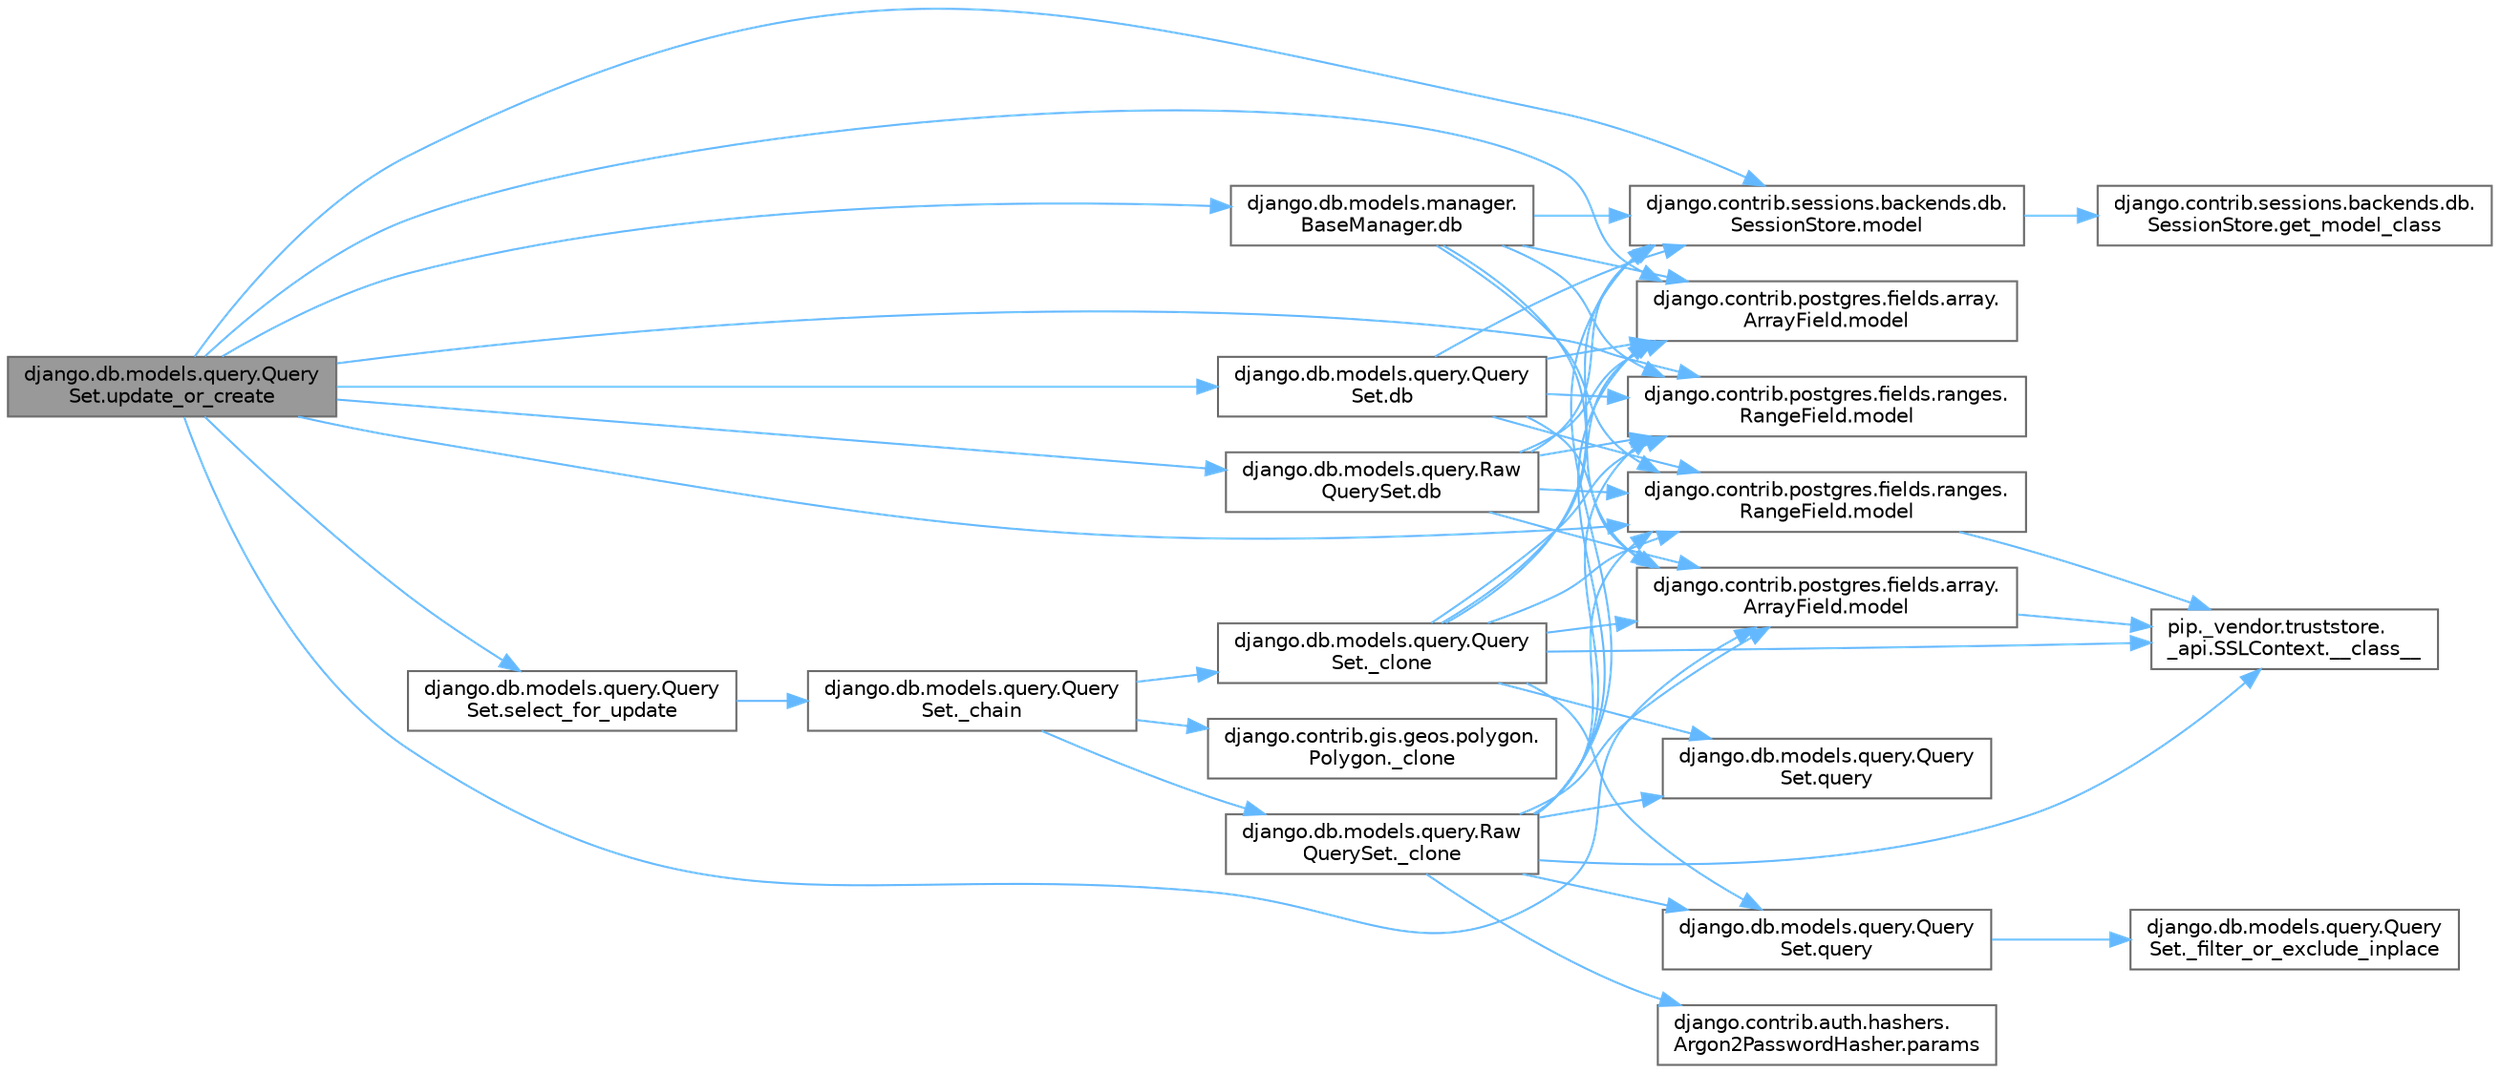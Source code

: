 digraph "django.db.models.query.QuerySet.update_or_create"
{
 // LATEX_PDF_SIZE
  bgcolor="transparent";
  edge [fontname=Helvetica,fontsize=10,labelfontname=Helvetica,labelfontsize=10];
  node [fontname=Helvetica,fontsize=10,shape=box,height=0.2,width=0.4];
  rankdir="LR";
  Node1 [id="Node000001",label="django.db.models.query.Query\lSet.update_or_create",height=0.2,width=0.4,color="gray40", fillcolor="grey60", style="filled", fontcolor="black",tooltip=" "];
  Node1 -> Node2 [id="edge1_Node000001_Node000002",color="steelblue1",style="solid",tooltip=" "];
  Node2 [id="Node000002",label="django.db.models.manager.\lBaseManager.db",height=0.2,width=0.4,color="grey40", fillcolor="white", style="filled",URL="$classdjango_1_1db_1_1models_1_1manager_1_1_base_manager.html#ad6c30d1033fbe64ca4ac1d2bf0162a8a",tooltip=" "];
  Node2 -> Node3 [id="edge2_Node000002_Node000003",color="steelblue1",style="solid",tooltip=" "];
  Node3 [id="Node000003",label="django.contrib.postgres.fields.array.\lArrayField.model",height=0.2,width=0.4,color="grey40", fillcolor="white", style="filled",URL="$classdjango_1_1contrib_1_1postgres_1_1fields_1_1array_1_1_array_field.html#a4402eef4c4784e00671c9f229481f4c1",tooltip=" "];
  Node3 -> Node4 [id="edge3_Node000003_Node000004",color="steelblue1",style="solid",tooltip=" "];
  Node4 [id="Node000004",label="pip._vendor.truststore.\l_api.SSLContext.__class__",height=0.2,width=0.4,color="grey40", fillcolor="white", style="filled",URL="$classpip_1_1__vendor_1_1truststore_1_1__api_1_1_s_s_l_context.html#a530861514f31eabaa3f513557d6e66de",tooltip=" "];
  Node2 -> Node5 [id="edge4_Node000002_Node000005",color="steelblue1",style="solid",tooltip=" "];
  Node5 [id="Node000005",label="django.contrib.postgres.fields.array.\lArrayField.model",height=0.2,width=0.4,color="grey40", fillcolor="white", style="filled",URL="$classdjango_1_1contrib_1_1postgres_1_1fields_1_1array_1_1_array_field.html#a50a2796de85f960ca282b56ef2d9446c",tooltip=" "];
  Node2 -> Node6 [id="edge5_Node000002_Node000006",color="steelblue1",style="solid",tooltip=" "];
  Node6 [id="Node000006",label="django.contrib.postgres.fields.ranges.\lRangeField.model",height=0.2,width=0.4,color="grey40", fillcolor="white", style="filled",URL="$classdjango_1_1contrib_1_1postgres_1_1fields_1_1ranges_1_1_range_field.html#aa38c2bbd1bad0c8f9b0315ee468867a2",tooltip=" "];
  Node6 -> Node4 [id="edge6_Node000006_Node000004",color="steelblue1",style="solid",tooltip=" "];
  Node2 -> Node7 [id="edge7_Node000002_Node000007",color="steelblue1",style="solid",tooltip=" "];
  Node7 [id="Node000007",label="django.contrib.postgres.fields.ranges.\lRangeField.model",height=0.2,width=0.4,color="grey40", fillcolor="white", style="filled",URL="$classdjango_1_1contrib_1_1postgres_1_1fields_1_1ranges_1_1_range_field.html#a91b36827f010affd1ff89569cf40d1af",tooltip=" "];
  Node2 -> Node8 [id="edge8_Node000002_Node000008",color="steelblue1",style="solid",tooltip=" "];
  Node8 [id="Node000008",label="django.contrib.sessions.backends.db.\lSessionStore.model",height=0.2,width=0.4,color="grey40", fillcolor="white", style="filled",URL="$classdjango_1_1contrib_1_1sessions_1_1backends_1_1db_1_1_session_store.html#af52cfb4371af389c8bd4a6780274c403",tooltip=" "];
  Node8 -> Node9 [id="edge9_Node000008_Node000009",color="steelblue1",style="solid",tooltip=" "];
  Node9 [id="Node000009",label="django.contrib.sessions.backends.db.\lSessionStore.get_model_class",height=0.2,width=0.4,color="grey40", fillcolor="white", style="filled",URL="$classdjango_1_1contrib_1_1sessions_1_1backends_1_1db_1_1_session_store.html#a5e2d862e271e8f9173021bcaa61305ad",tooltip=" "];
  Node1 -> Node10 [id="edge10_Node000001_Node000010",color="steelblue1",style="solid",tooltip=" "];
  Node10 [id="Node000010",label="django.db.models.query.Query\lSet.db",height=0.2,width=0.4,color="grey40", fillcolor="white", style="filled",URL="$classdjango_1_1db_1_1models_1_1query_1_1_query_set.html#a6ff7e94dd4e7293da5fb86f6349ce9b8",tooltip=" "];
  Node10 -> Node3 [id="edge11_Node000010_Node000003",color="steelblue1",style="solid",tooltip=" "];
  Node10 -> Node5 [id="edge12_Node000010_Node000005",color="steelblue1",style="solid",tooltip=" "];
  Node10 -> Node6 [id="edge13_Node000010_Node000006",color="steelblue1",style="solid",tooltip=" "];
  Node10 -> Node7 [id="edge14_Node000010_Node000007",color="steelblue1",style="solid",tooltip=" "];
  Node10 -> Node8 [id="edge15_Node000010_Node000008",color="steelblue1",style="solid",tooltip=" "];
  Node1 -> Node11 [id="edge16_Node000001_Node000011",color="steelblue1",style="solid",tooltip=" "];
  Node11 [id="Node000011",label="django.db.models.query.Raw\lQuerySet.db",height=0.2,width=0.4,color="grey40", fillcolor="white", style="filled",URL="$classdjango_1_1db_1_1models_1_1query_1_1_raw_query_set.html#a1f352bf15faf0aa43e22709fde8f7564",tooltip=" "];
  Node11 -> Node3 [id="edge17_Node000011_Node000003",color="steelblue1",style="solid",tooltip=" "];
  Node11 -> Node5 [id="edge18_Node000011_Node000005",color="steelblue1",style="solid",tooltip=" "];
  Node11 -> Node6 [id="edge19_Node000011_Node000006",color="steelblue1",style="solid",tooltip=" "];
  Node11 -> Node7 [id="edge20_Node000011_Node000007",color="steelblue1",style="solid",tooltip=" "];
  Node11 -> Node8 [id="edge21_Node000011_Node000008",color="steelblue1",style="solid",tooltip=" "];
  Node1 -> Node3 [id="edge22_Node000001_Node000003",color="steelblue1",style="solid",tooltip=" "];
  Node1 -> Node5 [id="edge23_Node000001_Node000005",color="steelblue1",style="solid",tooltip=" "];
  Node1 -> Node6 [id="edge24_Node000001_Node000006",color="steelblue1",style="solid",tooltip=" "];
  Node1 -> Node7 [id="edge25_Node000001_Node000007",color="steelblue1",style="solid",tooltip=" "];
  Node1 -> Node8 [id="edge26_Node000001_Node000008",color="steelblue1",style="solid",tooltip=" "];
  Node1 -> Node12 [id="edge27_Node000001_Node000012",color="steelblue1",style="solid",tooltip=" "];
  Node12 [id="Node000012",label="django.db.models.query.Query\lSet.select_for_update",height=0.2,width=0.4,color="grey40", fillcolor="white", style="filled",URL="$classdjango_1_1db_1_1models_1_1query_1_1_query_set.html#a42f229b6cf5d2c8052d2c3d6392d78ec",tooltip=" "];
  Node12 -> Node13 [id="edge28_Node000012_Node000013",color="steelblue1",style="solid",tooltip=" "];
  Node13 [id="Node000013",label="django.db.models.query.Query\lSet._chain",height=0.2,width=0.4,color="grey40", fillcolor="white", style="filled",URL="$classdjango_1_1db_1_1models_1_1query_1_1_query_set.html#a182d4dbe4af5d2d79141ccb1e5b0d103",tooltip=" "];
  Node13 -> Node14 [id="edge29_Node000013_Node000014",color="steelblue1",style="solid",tooltip=" "];
  Node14 [id="Node000014",label="django.contrib.gis.geos.polygon.\lPolygon._clone",height=0.2,width=0.4,color="grey40", fillcolor="white", style="filled",URL="$classdjango_1_1contrib_1_1gis_1_1geos_1_1polygon_1_1_polygon.html#a27ad652f00597f52af00211684a7a0bb",tooltip=" "];
  Node13 -> Node15 [id="edge30_Node000013_Node000015",color="steelblue1",style="solid",tooltip=" "];
  Node15 [id="Node000015",label="django.db.models.query.Query\lSet._clone",height=0.2,width=0.4,color="grey40", fillcolor="white", style="filled",URL="$classdjango_1_1db_1_1models_1_1query_1_1_query_set.html#a4ab683927b810b6f8ab633bef6e2c356",tooltip=" "];
  Node15 -> Node4 [id="edge31_Node000015_Node000004",color="steelblue1",style="solid",tooltip=" "];
  Node15 -> Node3 [id="edge32_Node000015_Node000003",color="steelblue1",style="solid",tooltip=" "];
  Node15 -> Node5 [id="edge33_Node000015_Node000005",color="steelblue1",style="solid",tooltip=" "];
  Node15 -> Node6 [id="edge34_Node000015_Node000006",color="steelblue1",style="solid",tooltip=" "];
  Node15 -> Node7 [id="edge35_Node000015_Node000007",color="steelblue1",style="solid",tooltip=" "];
  Node15 -> Node8 [id="edge36_Node000015_Node000008",color="steelblue1",style="solid",tooltip=" "];
  Node15 -> Node16 [id="edge37_Node000015_Node000016",color="steelblue1",style="solid",tooltip=" "];
  Node16 [id="Node000016",label="django.db.models.query.Query\lSet.query",height=0.2,width=0.4,color="grey40", fillcolor="white", style="filled",URL="$classdjango_1_1db_1_1models_1_1query_1_1_query_set.html#a8028ed81b109acb162489dbd16604c83",tooltip=" "];
  Node16 -> Node17 [id="edge38_Node000016_Node000017",color="steelblue1",style="solid",tooltip=" "];
  Node17 [id="Node000017",label="django.db.models.query.Query\lSet._filter_or_exclude_inplace",height=0.2,width=0.4,color="grey40", fillcolor="white", style="filled",URL="$classdjango_1_1db_1_1models_1_1query_1_1_query_set.html#aabeb9102e4ff687eea5dc3a6d54a8a29",tooltip=" "];
  Node15 -> Node18 [id="edge39_Node000015_Node000018",color="steelblue1",style="solid",tooltip=" "];
  Node18 [id="Node000018",label="django.db.models.query.Query\lSet.query",height=0.2,width=0.4,color="grey40", fillcolor="white", style="filled",URL="$classdjango_1_1db_1_1models_1_1query_1_1_query_set.html#a0b0307a9b3f65303afb2c5783372d2c2",tooltip=" "];
  Node13 -> Node19 [id="edge40_Node000013_Node000019",color="steelblue1",style="solid",tooltip=" "];
  Node19 [id="Node000019",label="django.db.models.query.Raw\lQuerySet._clone",height=0.2,width=0.4,color="grey40", fillcolor="white", style="filled",URL="$classdjango_1_1db_1_1models_1_1query_1_1_raw_query_set.html#aae1024f5c9820513a18c74aa23fc3c6a",tooltip=" "];
  Node19 -> Node4 [id="edge41_Node000019_Node000004",color="steelblue1",style="solid",tooltip=" "];
  Node19 -> Node3 [id="edge42_Node000019_Node000003",color="steelblue1",style="solid",tooltip=" "];
  Node19 -> Node5 [id="edge43_Node000019_Node000005",color="steelblue1",style="solid",tooltip=" "];
  Node19 -> Node6 [id="edge44_Node000019_Node000006",color="steelblue1",style="solid",tooltip=" "];
  Node19 -> Node7 [id="edge45_Node000019_Node000007",color="steelblue1",style="solid",tooltip=" "];
  Node19 -> Node8 [id="edge46_Node000019_Node000008",color="steelblue1",style="solid",tooltip=" "];
  Node19 -> Node20 [id="edge47_Node000019_Node000020",color="steelblue1",style="solid",tooltip=" "];
  Node20 [id="Node000020",label="django.contrib.auth.hashers.\lArgon2PasswordHasher.params",height=0.2,width=0.4,color="grey40", fillcolor="white", style="filled",URL="$classdjango_1_1contrib_1_1auth_1_1hashers_1_1_argon2_password_hasher.html#a7ff39876e9800961fb430e95e18f5687",tooltip=" "];
  Node19 -> Node16 [id="edge48_Node000019_Node000016",color="steelblue1",style="solid",tooltip=" "];
  Node19 -> Node18 [id="edge49_Node000019_Node000018",color="steelblue1",style="solid",tooltip=" "];
}
